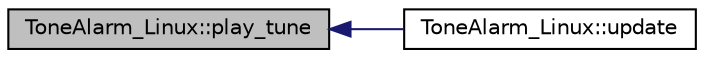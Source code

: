 digraph "ToneAlarm_Linux::play_tune"
{
 // INTERACTIVE_SVG=YES
  edge [fontname="Helvetica",fontsize="10",labelfontname="Helvetica",labelfontsize="10"];
  node [fontname="Helvetica",fontsize="10",shape=record];
  rankdir="LR";
  Node1 [label="ToneAlarm_Linux::play_tune",height=0.2,width=0.4,color="black", fillcolor="grey75", style="filled" fontcolor="black"];
  Node1 -> Node2 [dir="back",color="midnightblue",fontsize="10",style="solid",fontname="Helvetica"];
  Node2 [label="ToneAlarm_Linux::update",height=0.2,width=0.4,color="black", fillcolor="white", style="filled",URL="$classToneAlarm__Linux.html#a981e6bf0d3b9b2dd0bd81c9e5e169a72",tooltip="update - updates led according to timed_updated. Should be called at 50Hz "];
}
